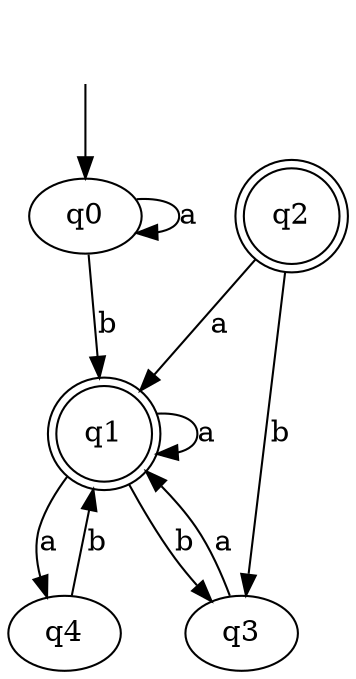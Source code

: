 digraph {
	start [style = "invis"]
	start -> "q0"
	"q0"
	"q0" -> "q0" [label = "a"]
	"q1" [shape=doublecircle]
	"q0" -> "q1" [label = "b"]
	"q1" -> "q1" [label = "a"]
	"q4"
	"q1" -> "q4" [label = "a"]
	"q3"
	"q1" -> "q3" [label = "b"]
	"q4" -> "q1" [label = "b"]
	"q3" -> "q1" [label = "a"]
	"q2" [shape=doublecircle]
	"q2" -> "q1" [label = "a"]
	"q2" -> "q3" [label = "b"]
}